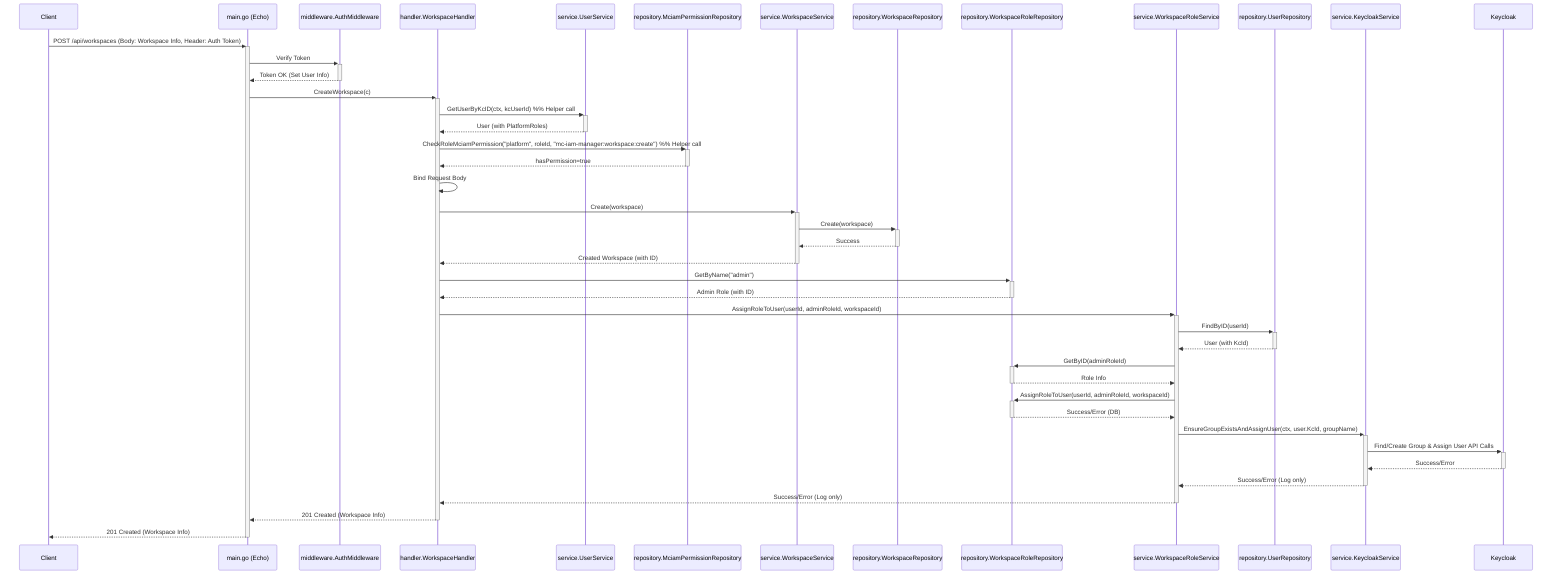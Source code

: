 sequenceDiagram
    participant Client
    participant Router as main.go (Echo)
    participant AuthMiddleware as middleware.AuthMiddleware
    participant WorkspaceHandler as handler.WorkspaceHandler
    participant UserService as service.UserService
    participant PermissionRepo as repository.MciamPermissionRepository
    participant WorkspaceService as service.WorkspaceService
    participant WorkspaceRepo as repository.WorkspaceRepository
    participant WorkspaceRoleRepo as repository.WorkspaceRoleRepository
    participant WorkspaceRoleService as service.WorkspaceRoleService
    participant UserRepo as repository.UserRepository
    participant KeycloakService as service.KeycloakService
    participant Keycloak

    Client->>+Router: POST /api/workspaces (Body: Workspace Info, Header: Auth Token)
    Router->>+AuthMiddleware: Verify Token
    AuthMiddleware-->>-Router: Token OK (Set User Info)
    Router->>+WorkspaceHandler: CreateWorkspace(c)
    WorkspaceHandler->>+UserService: GetUserByKcID(ctx, kcUserId) %% Helper call
    UserService-->>-WorkspaceHandler: User (with PlatformRoles)
    WorkspaceHandler->>+PermissionRepo: CheckRoleMciamPermission("platform", roleId, "mc-iam-manager:workspace:create") %% Helper call
    PermissionRepo-->>-WorkspaceHandler: hasPermission=true
    WorkspaceHandler->>WorkspaceHandler: Bind Request Body
    WorkspaceHandler->>+WorkspaceService: Create(workspace)
    WorkspaceService->>+WorkspaceRepo: Create(workspace)
    WorkspaceRepo-->>-WorkspaceService: Success
    WorkspaceService-->>-WorkspaceHandler: Created Workspace (with ID)
    WorkspaceHandler->>+WorkspaceRoleRepo: GetByName("admin")
    WorkspaceRoleRepo-->>-WorkspaceHandler: Admin Role (with ID)
    WorkspaceHandler->>+WorkspaceRoleService: AssignRoleToUser(userId, adminRoleId, workspaceId)
    WorkspaceRoleService->>+UserRepo: FindByID(userId)
    UserRepo-->>-WorkspaceRoleService: User (with KcId)
    WorkspaceRoleService->>+WorkspaceRoleRepo: GetByID(adminRoleId)
    WorkspaceRoleRepo-->>-WorkspaceRoleService: Role Info
    WorkspaceRoleService->>+WorkspaceRoleRepo: AssignRoleToUser(userId, adminRoleId, workspaceId) # DB Insert
    WorkspaceRoleRepo-->>-WorkspaceRoleService: Success/Error (DB)
    WorkspaceRoleService->>+KeycloakService: EnsureGroupExistsAndAssignUser(ctx, user.KcId, groupName)
    KeycloakService->>+Keycloak: Find/Create Group & Assign User API Calls
    Keycloak-->>-KeycloakService: Success/Error
    KeycloakService-->>-WorkspaceRoleService: Success/Error (Log only)
    WorkspaceRoleService-->>-WorkspaceHandler: Success/Error (Log only)
    WorkspaceHandler-->>-Router: 201 Created (Workspace Info)
    Router-->>-Client: 201 Created (Workspace Info)